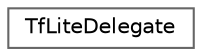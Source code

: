 digraph "Graphical Class Hierarchy"
{
 // LATEX_PDF_SIZE
  bgcolor="transparent";
  edge [fontname=Helvetica,fontsize=10,labelfontname=Helvetica,labelfontsize=10];
  node [fontname=Helvetica,fontsize=10,shape=box,height=0.2,width=0.4];
  rankdir="LR";
  Node0 [id="Node000000",label="TfLiteDelegate",height=0.2,width=0.4,color="grey40", fillcolor="white", style="filled",URL="$struct_tf_lite_delegate.html",tooltip="WARNING: This is an experimental interface that is subject to change."];
}
